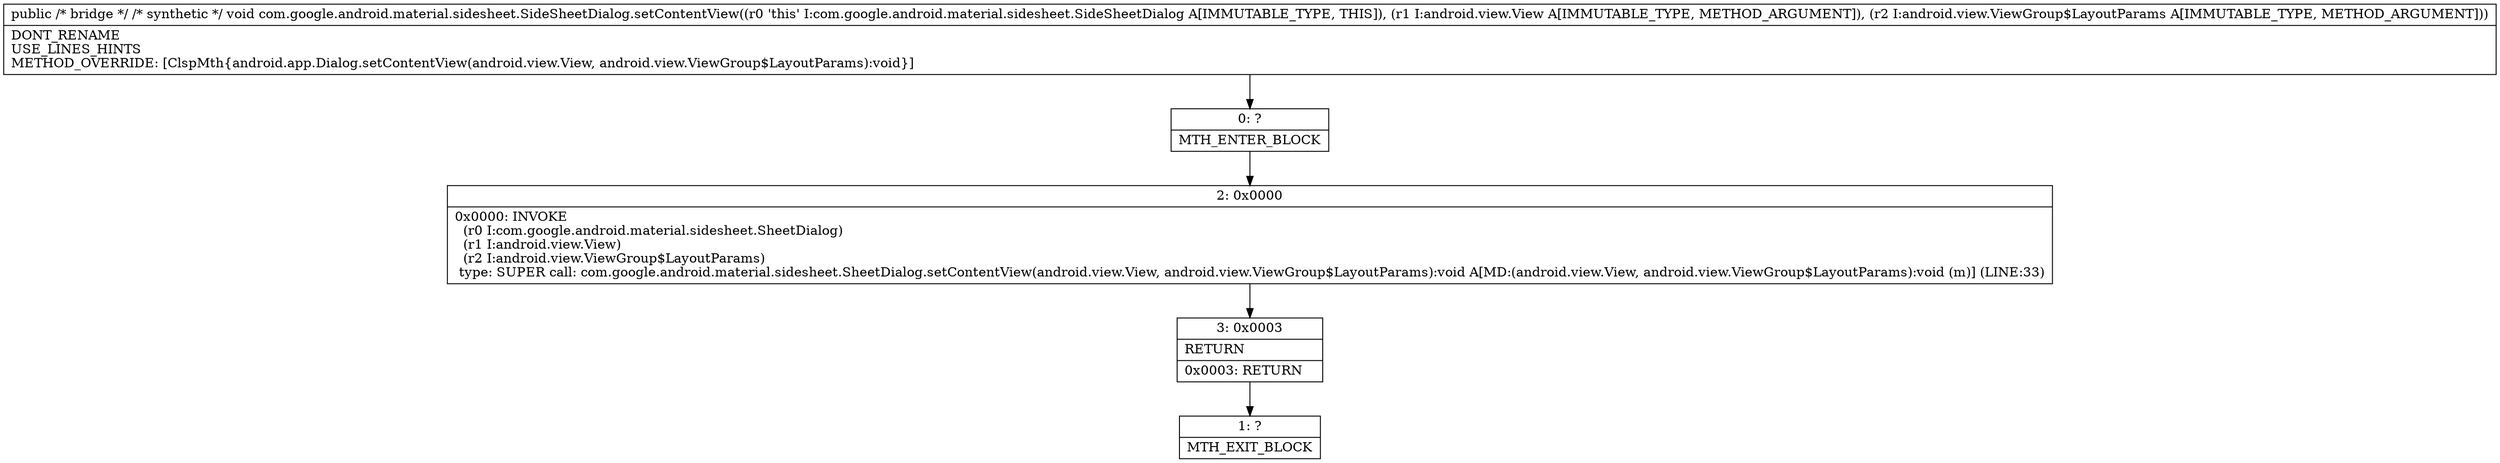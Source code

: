 digraph "CFG forcom.google.android.material.sidesheet.SideSheetDialog.setContentView(Landroid\/view\/View;Landroid\/view\/ViewGroup$LayoutParams;)V" {
Node_0 [shape=record,label="{0\:\ ?|MTH_ENTER_BLOCK\l}"];
Node_2 [shape=record,label="{2\:\ 0x0000|0x0000: INVOKE  \l  (r0 I:com.google.android.material.sidesheet.SheetDialog)\l  (r1 I:android.view.View)\l  (r2 I:android.view.ViewGroup$LayoutParams)\l type: SUPER call: com.google.android.material.sidesheet.SheetDialog.setContentView(android.view.View, android.view.ViewGroup$LayoutParams):void A[MD:(android.view.View, android.view.ViewGroup$LayoutParams):void (m)] (LINE:33)\l}"];
Node_3 [shape=record,label="{3\:\ 0x0003|RETURN\l|0x0003: RETURN   \l}"];
Node_1 [shape=record,label="{1\:\ ?|MTH_EXIT_BLOCK\l}"];
MethodNode[shape=record,label="{public \/* bridge *\/ \/* synthetic *\/ void com.google.android.material.sidesheet.SideSheetDialog.setContentView((r0 'this' I:com.google.android.material.sidesheet.SideSheetDialog A[IMMUTABLE_TYPE, THIS]), (r1 I:android.view.View A[IMMUTABLE_TYPE, METHOD_ARGUMENT]), (r2 I:android.view.ViewGroup$LayoutParams A[IMMUTABLE_TYPE, METHOD_ARGUMENT]))  | DONT_RENAME\lUSE_LINES_HINTS\lMETHOD_OVERRIDE: [ClspMth\{android.app.Dialog.setContentView(android.view.View, android.view.ViewGroup$LayoutParams):void\}]\l}"];
MethodNode -> Node_0;Node_0 -> Node_2;
Node_2 -> Node_3;
Node_3 -> Node_1;
}

